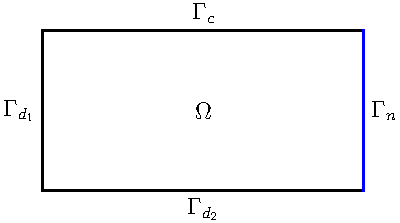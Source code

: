 size(200,200);

real b = 0.5; 

pair p0 = (0,0);
pair p1 = (1,0);
pair p2 = (1,b);
pair p3 = (0,b);

draw(p0--p1--p2--p3--cycle,linewidth(1.0));
draw((1,0)--(1,b), blue+linewidth(1.0));

label("$\Gamma_{d_1}$", (0.5*(p0+p3)), W);
label("$\Gamma_c$", (0.5*(p2+p3)), N);
label("$\Gamma_{d_2}$", (0.5*(p0+p1)), S);
label("$\Gamma_n$", (0.5*(p1+p2)), E);
label("$\Omega$", 0.25*(p0+p1+p2+p3));
